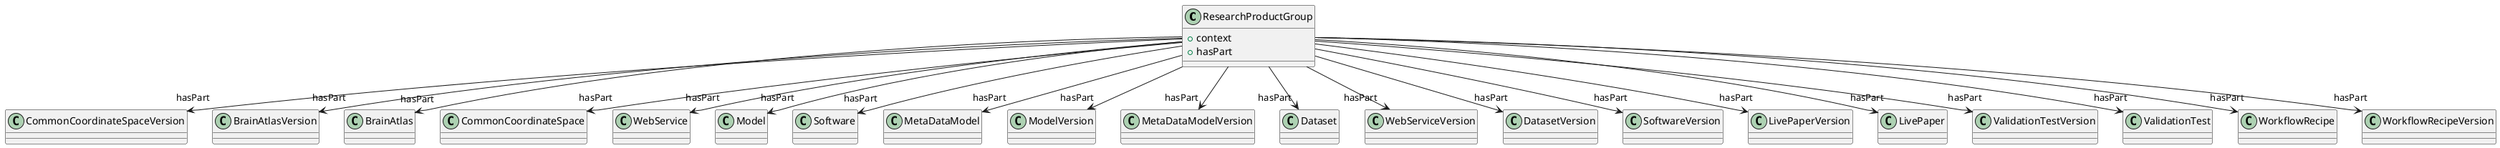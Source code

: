 @startuml
class ResearchProductGroup {
+context
+hasPart

}
ResearchProductGroup -d-> "hasPart" CommonCoordinateSpaceVersion
ResearchProductGroup -d-> "hasPart" BrainAtlasVersion
ResearchProductGroup -d-> "hasPart" BrainAtlas
ResearchProductGroup -d-> "hasPart" CommonCoordinateSpace
ResearchProductGroup -d-> "hasPart" WebService
ResearchProductGroup -d-> "hasPart" Model
ResearchProductGroup -d-> "hasPart" Software
ResearchProductGroup -d-> "hasPart" MetaDataModel
ResearchProductGroup -d-> "hasPart" ModelVersion
ResearchProductGroup -d-> "hasPart" MetaDataModelVersion
ResearchProductGroup -d-> "hasPart" Dataset
ResearchProductGroup -d-> "hasPart" WebServiceVersion
ResearchProductGroup -d-> "hasPart" DatasetVersion
ResearchProductGroup -d-> "hasPart" SoftwareVersion
ResearchProductGroup -d-> "hasPart" LivePaperVersion
ResearchProductGroup -d-> "hasPart" LivePaper
ResearchProductGroup -d-> "hasPart" ValidationTestVersion
ResearchProductGroup -d-> "hasPart" ValidationTest
ResearchProductGroup -d-> "hasPart" WorkflowRecipe
ResearchProductGroup -d-> "hasPart" WorkflowRecipeVersion

@enduml